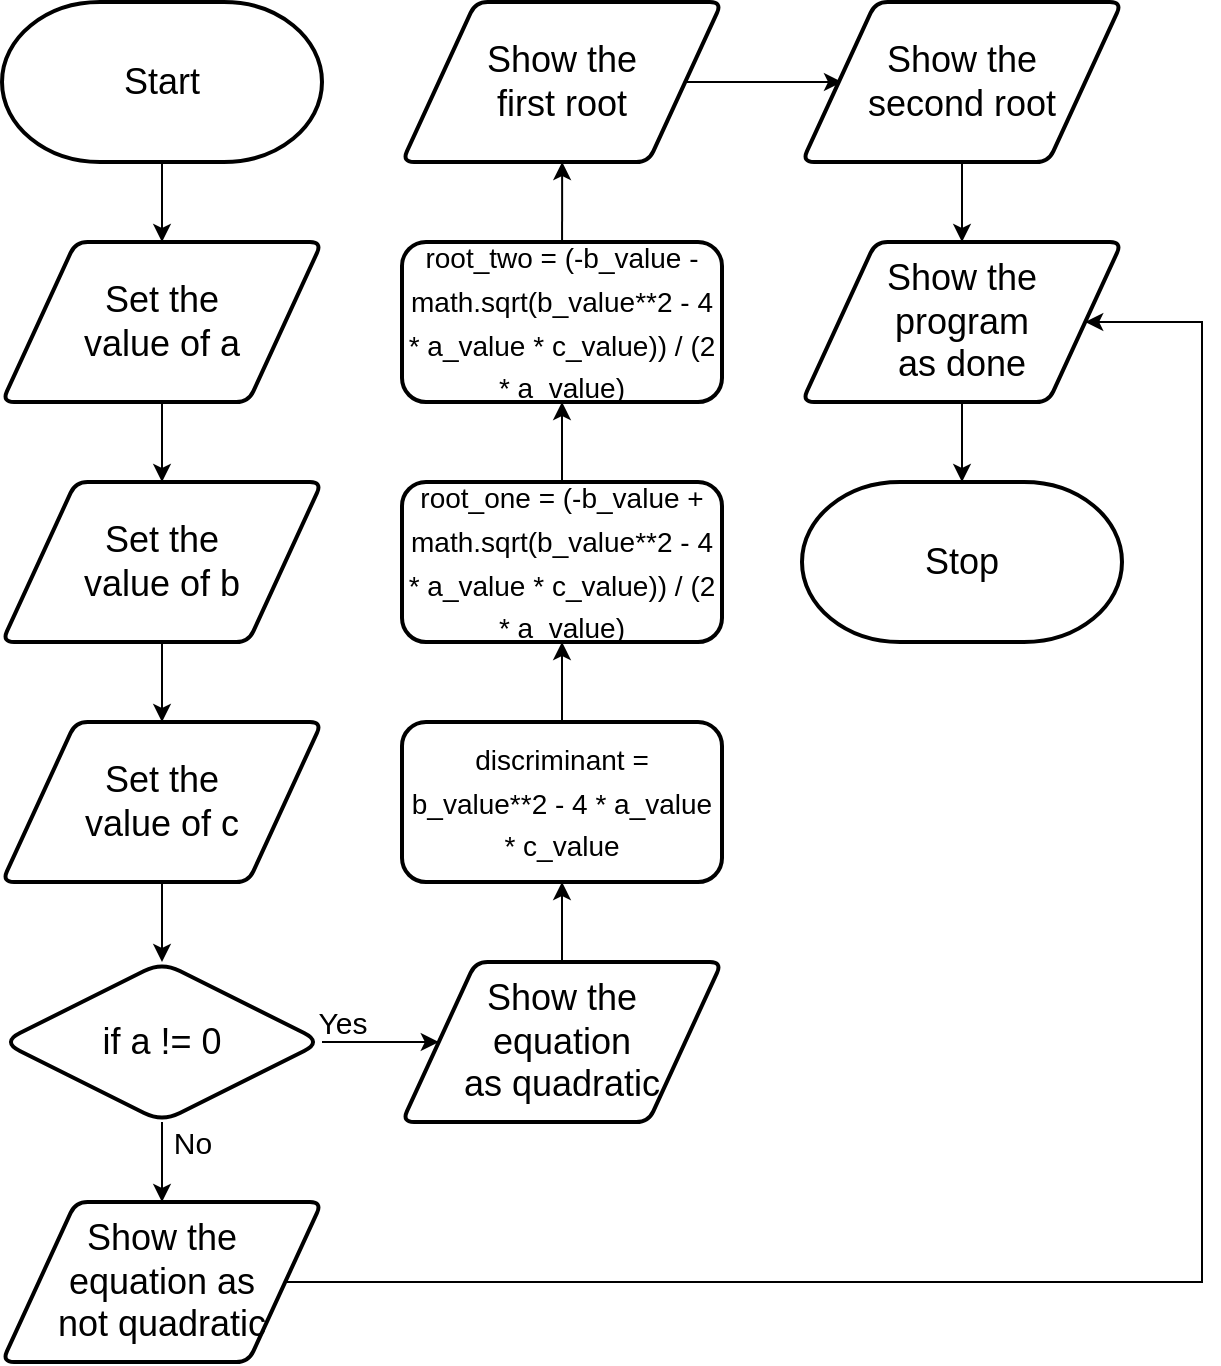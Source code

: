 <mxfile>
    <diagram id="A_tYOe9iZ1WcpGx81PBD" name="Page-1">
        <mxGraphModel dx="1726" dy="1750" grid="1" gridSize="10" guides="1" tooltips="1" connect="1" arrows="1" fold="1" page="1" pageScale="1" pageWidth="827" pageHeight="1169" math="0" shadow="0">
            <root>
                <mxCell id="0"/>
                <mxCell id="1" parent="0"/>
                <mxCell id="27" style="edgeStyle=none;html=1;entryX=0.5;entryY=0;entryDx=0;entryDy=0;fontSize=16;" parent="1" source="24" edge="1">
                    <mxGeometry relative="1" as="geometry">
                        <mxPoint x="80" y="120" as="targetPoint"/>
                    </mxGeometry>
                </mxCell>
                <mxCell id="24" value="&lt;font style=&quot;font-size: 18px&quot;&gt;Start&lt;/font&gt;" style="strokeWidth=2;html=1;shape=mxgraph.flowchart.terminator;whiteSpace=wrap;" parent="1" vertex="1">
                    <mxGeometry width="160" height="80" as="geometry"/>
                </mxCell>
                <mxCell id="25" value="&lt;font style=&quot;font-size: 18px&quot;&gt;Stop&lt;/font&gt;" style="strokeWidth=2;html=1;shape=mxgraph.flowchart.terminator;whiteSpace=wrap;" parent="1" vertex="1">
                    <mxGeometry x="400" y="240" width="160" height="80" as="geometry"/>
                </mxCell>
                <mxCell id="29" style="edgeStyle=none;html=1;entryX=0.5;entryY=0;entryDx=0;entryDy=0;fontSize=18;" parent="1" edge="1">
                    <mxGeometry relative="1" as="geometry">
                        <mxPoint x="80" y="240" as="targetPoint"/>
                        <mxPoint x="80" y="200" as="sourcePoint"/>
                    </mxGeometry>
                </mxCell>
                <mxCell id="102" style="edgeStyle=none;html=1;entryX=0.5;entryY=0;entryDx=0;entryDy=0;entryPerimeter=0;fontSize=14;" parent="1" source="47" target="25" edge="1">
                    <mxGeometry relative="1" as="geometry"/>
                </mxCell>
                <mxCell id="47" value="Show the &lt;br&gt;program &lt;br&gt;as done" style="shape=parallelogram;html=1;strokeWidth=2;perimeter=parallelogramPerimeter;whiteSpace=wrap;rounded=1;arcSize=12;size=0.23;fontSize=18;" parent="1" vertex="1">
                    <mxGeometry x="400" y="120" width="160" height="80" as="geometry"/>
                </mxCell>
                <mxCell id="48" value="Set the &lt;br&gt;value of a" style="shape=parallelogram;html=1;strokeWidth=2;perimeter=parallelogramPerimeter;whiteSpace=wrap;rounded=1;arcSize=12;size=0.23;fontSize=18;" parent="1" vertex="1">
                    <mxGeometry y="120" width="160" height="80" as="geometry"/>
                </mxCell>
                <mxCell id="53" style="edgeStyle=none;html=1;entryX=0.5;entryY=0;entryDx=0;entryDy=0;fontFamily=Helvetica;fontSize=8;fontColor=default;" parent="1" edge="1">
                    <mxGeometry relative="1" as="geometry">
                        <mxPoint x="80" y="360" as="targetPoint"/>
                        <mxPoint x="80" y="320" as="sourcePoint"/>
                    </mxGeometry>
                </mxCell>
                <mxCell id="79" style="edgeStyle=none;html=1;entryX=0;entryY=0.5;entryDx=0;entryDy=0;fontSize=18;" parent="1" source="63" target="78" edge="1">
                    <mxGeometry relative="1" as="geometry"/>
                </mxCell>
                <mxCell id="80" style="edgeStyle=none;html=1;fontSize=18;entryX=0.5;entryY=0;entryDx=0;entryDy=0;" parent="1" source="63" target="77" edge="1">
                    <mxGeometry relative="1" as="geometry">
                        <mxPoint x="80" y="590" as="targetPoint"/>
                    </mxGeometry>
                </mxCell>
                <mxCell id="63" value="&lt;font style=&quot;font-size: 18px&quot;&gt;if a != 0&lt;/font&gt;" style="rhombus;whiteSpace=wrap;html=1;rounded=1;fontFamily=Helvetica;fontSize=11;fontColor=default;strokeColor=default;strokeWidth=2;fillColor=default;" parent="1" vertex="1">
                    <mxGeometry y="480" width="160" height="80" as="geometry"/>
                </mxCell>
                <mxCell id="66" value="&lt;font style=&quot;font-size: 15px&quot;&gt;Yes&lt;/font&gt;" style="text;html=1;align=center;verticalAlign=middle;resizable=0;points=[];autosize=1;strokeColor=none;fillColor=none;fontSize=8;fontFamily=Helvetica;fontColor=default;" parent="1" vertex="1">
                    <mxGeometry x="150" y="500" width="40" height="20" as="geometry"/>
                </mxCell>
                <mxCell id="68" value="No" style="text;html=1;align=center;verticalAlign=middle;resizable=0;points=[];autosize=1;strokeColor=none;fillColor=none;fontSize=15;fontFamily=Helvetica;fontColor=default;" parent="1" vertex="1">
                    <mxGeometry x="80" y="560" width="30" height="20" as="geometry"/>
                </mxCell>
                <mxCell id="73" value="Set the &lt;br&gt;value of b" style="shape=parallelogram;html=1;strokeWidth=2;perimeter=parallelogramPerimeter;whiteSpace=wrap;rounded=1;arcSize=12;size=0.23;fontSize=18;" parent="1" vertex="1">
                    <mxGeometry y="240" width="160" height="80" as="geometry"/>
                </mxCell>
                <mxCell id="76" style="edgeStyle=none;html=1;entryX=0.5;entryY=0;entryDx=0;entryDy=0;fontSize=18;" parent="1" source="74" target="63" edge="1">
                    <mxGeometry relative="1" as="geometry"/>
                </mxCell>
                <mxCell id="74" value="Set the &lt;br&gt;value of c" style="shape=parallelogram;html=1;strokeWidth=2;perimeter=parallelogramPerimeter;whiteSpace=wrap;rounded=1;arcSize=12;size=0.23;fontSize=18;" parent="1" vertex="1">
                    <mxGeometry y="360" width="160" height="80" as="geometry"/>
                </mxCell>
                <mxCell id="82" style="edgeStyle=none;html=1;fontSize=18;rounded=0;entryX=1;entryY=0.5;entryDx=0;entryDy=0;" parent="1" source="77" target="47" edge="1">
                    <mxGeometry relative="1" as="geometry">
                        <mxPoint x="480" y="320" as="targetPoint"/>
                        <Array as="points">
                            <mxPoint x="480" y="640"/>
                            <mxPoint x="600" y="640"/>
                            <mxPoint x="600" y="160"/>
                        </Array>
                    </mxGeometry>
                </mxCell>
                <mxCell id="77" value="&lt;span&gt;Show the &lt;br&gt;equation as&lt;br&gt;not quadratic&lt;br&gt;&lt;/span&gt;" style="shape=parallelogram;html=1;strokeWidth=2;perimeter=parallelogramPerimeter;whiteSpace=wrap;rounded=1;arcSize=12;size=0.23;fontSize=18;" parent="1" vertex="1">
                    <mxGeometry y="600" width="160" height="80" as="geometry"/>
                </mxCell>
                <mxCell id="90" style="edgeStyle=none;rounded=0;html=1;fontSize=14;" parent="1" source="78" edge="1">
                    <mxGeometry relative="1" as="geometry">
                        <mxPoint x="280" y="440" as="targetPoint"/>
                    </mxGeometry>
                </mxCell>
                <mxCell id="78" value="&lt;span&gt;Show the &lt;br&gt;equation &lt;br&gt;as quadratic&lt;/span&gt;" style="shape=parallelogram;html=1;strokeWidth=2;perimeter=parallelogramPerimeter;whiteSpace=wrap;rounded=1;arcSize=12;size=0.23;fontSize=18;" parent="1" vertex="1">
                    <mxGeometry x="200" y="480" width="160" height="80" as="geometry"/>
                </mxCell>
                <mxCell id="91" style="edgeStyle=none;rounded=0;html=1;entryX=0.438;entryY=1;entryDx=0;entryDy=0;fontSize=14;entryPerimeter=0;" parent="1" edge="1">
                    <mxGeometry relative="1" as="geometry">
                        <mxPoint x="280.04" y="120" as="sourcePoint"/>
                        <mxPoint x="280.08" y="80" as="targetPoint"/>
                    </mxGeometry>
                </mxCell>
                <mxCell id="95" style="edgeStyle=none;html=1;entryX=0.5;entryY=1;entryDx=0;entryDy=0;fontSize=14;" parent="1" source="93" target="94" edge="1">
                    <mxGeometry relative="1" as="geometry"/>
                </mxCell>
                <mxCell id="93" value="&lt;font style=&quot;font-size: 14px&quot;&gt;root_one = (-b_value + math.sqrt(b_value**2 - 4 * a_value * c_value)) / (2 * a_value)&lt;/font&gt;" style="rounded=1;whiteSpace=wrap;html=1;strokeWidth=2;fontSize=18;" parent="1" vertex="1">
                    <mxGeometry x="200" y="240" width="160" height="80" as="geometry"/>
                </mxCell>
                <mxCell id="94" value="&lt;font style=&quot;font-size: 14px&quot;&gt;root_two = (-b_value - math.sqrt(b_value**2 - 4 * a_value * c_value)) / (2 * a_value)&lt;/font&gt;" style="rounded=1;whiteSpace=wrap;html=1;strokeWidth=2;fontSize=18;" parent="1" vertex="1">
                    <mxGeometry x="200" y="120" width="160" height="80" as="geometry"/>
                </mxCell>
                <mxCell id="101" style="edgeStyle=none;html=1;fontSize=14;" parent="1" source="96" edge="1">
                    <mxGeometry relative="1" as="geometry">
                        <mxPoint x="420" y="40" as="targetPoint"/>
                    </mxGeometry>
                </mxCell>
                <mxCell id="96" value="Show the &lt;br&gt;first root" style="shape=parallelogram;html=1;strokeWidth=2;perimeter=parallelogramPerimeter;whiteSpace=wrap;rounded=1;arcSize=12;size=0.23;fontSize=18;" parent="1" vertex="1">
                    <mxGeometry x="200" width="160" height="80" as="geometry"/>
                </mxCell>
                <mxCell id="103" style="edgeStyle=none;html=1;entryX=0.5;entryY=0;entryDx=0;entryDy=0;fontSize=14;" parent="1" source="97" target="47" edge="1">
                    <mxGeometry relative="1" as="geometry"/>
                </mxCell>
                <mxCell id="97" value="Show the &lt;br&gt;second root" style="shape=parallelogram;html=1;strokeWidth=2;perimeter=parallelogramPerimeter;whiteSpace=wrap;rounded=1;arcSize=12;size=0.23;fontSize=18;" parent="1" vertex="1">
                    <mxGeometry x="400" width="160" height="80" as="geometry"/>
                </mxCell>
                <mxCell id="105" style="edgeStyle=none;html=1;entryX=0.5;entryY=1;entryDx=0;entryDy=0;" parent="1" source="104" target="93" edge="1">
                    <mxGeometry relative="1" as="geometry"/>
                </mxCell>
                <mxCell id="104" value="&lt;font style=&quot;font-size: 14px&quot;&gt;discriminant = b_value**2 - 4 * a_value * c_value&lt;/font&gt;" style="rounded=1;whiteSpace=wrap;html=1;strokeWidth=2;fontSize=18;" parent="1" vertex="1">
                    <mxGeometry x="200" y="360" width="160" height="80" as="geometry"/>
                </mxCell>
            </root>
        </mxGraphModel>
    </diagram>
</mxfile>